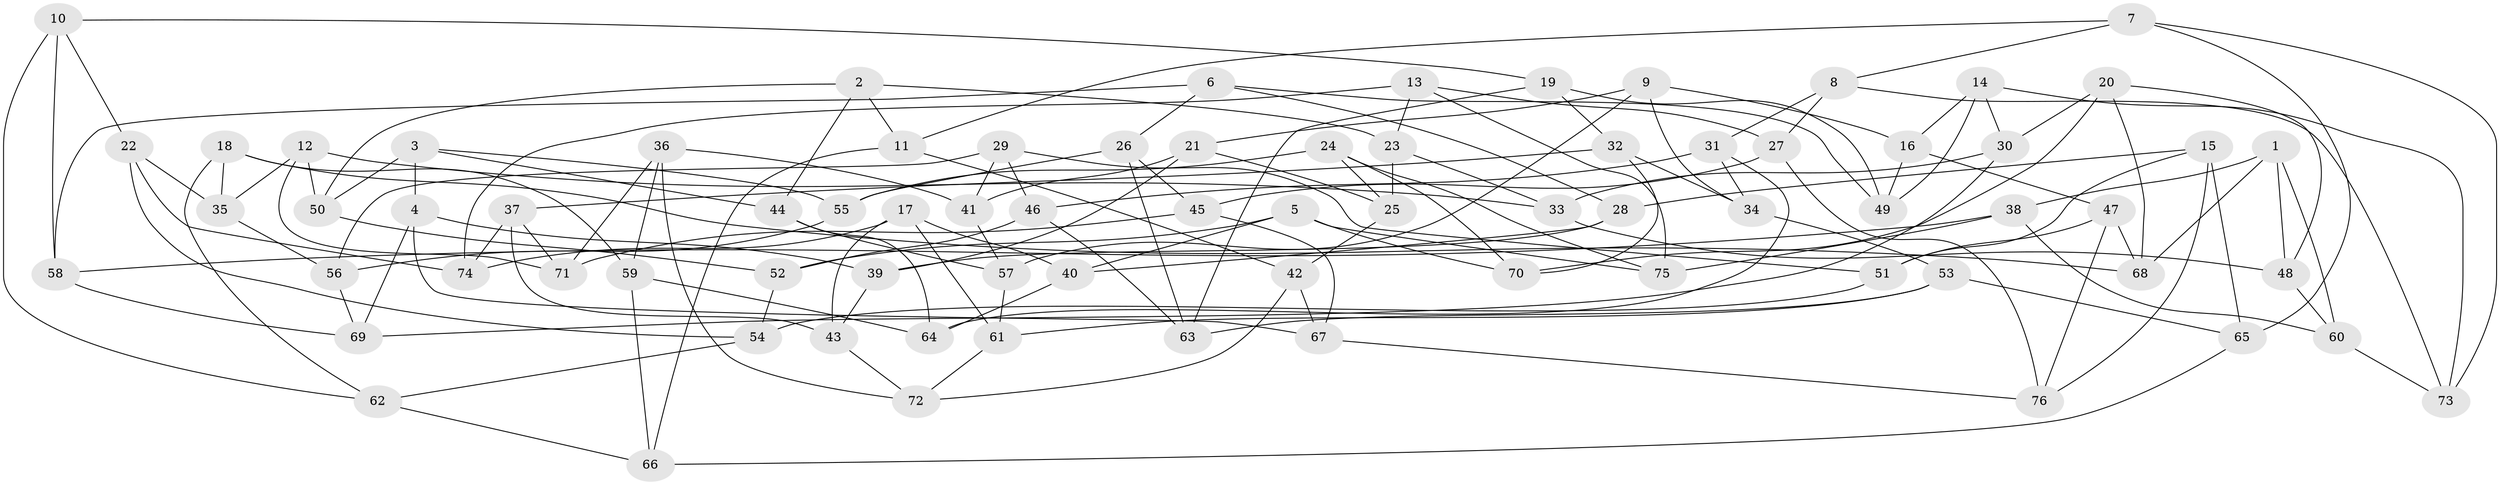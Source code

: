// coarse degree distribution, {4: 0.35555555555555557, 6: 0.6, 5: 0.044444444444444446}
// Generated by graph-tools (version 1.1) at 2025/24/03/03/25 07:24:30]
// undirected, 76 vertices, 152 edges
graph export_dot {
graph [start="1"]
  node [color=gray90,style=filled];
  1;
  2;
  3;
  4;
  5;
  6;
  7;
  8;
  9;
  10;
  11;
  12;
  13;
  14;
  15;
  16;
  17;
  18;
  19;
  20;
  21;
  22;
  23;
  24;
  25;
  26;
  27;
  28;
  29;
  30;
  31;
  32;
  33;
  34;
  35;
  36;
  37;
  38;
  39;
  40;
  41;
  42;
  43;
  44;
  45;
  46;
  47;
  48;
  49;
  50;
  51;
  52;
  53;
  54;
  55;
  56;
  57;
  58;
  59;
  60;
  61;
  62;
  63;
  64;
  65;
  66;
  67;
  68;
  69;
  70;
  71;
  72;
  73;
  74;
  75;
  76;
  1 -- 60;
  1 -- 38;
  1 -- 48;
  1 -- 68;
  2 -- 44;
  2 -- 11;
  2 -- 23;
  2 -- 50;
  3 -- 50;
  3 -- 44;
  3 -- 4;
  3 -- 55;
  4 -- 67;
  4 -- 39;
  4 -- 69;
  5 -- 40;
  5 -- 52;
  5 -- 75;
  5 -- 70;
  6 -- 58;
  6 -- 49;
  6 -- 28;
  6 -- 26;
  7 -- 73;
  7 -- 65;
  7 -- 8;
  7 -- 11;
  8 -- 31;
  8 -- 73;
  8 -- 27;
  9 -- 57;
  9 -- 16;
  9 -- 34;
  9 -- 21;
  10 -- 22;
  10 -- 62;
  10 -- 58;
  10 -- 19;
  11 -- 42;
  11 -- 66;
  12 -- 33;
  12 -- 71;
  12 -- 35;
  12 -- 50;
  13 -- 74;
  13 -- 23;
  13 -- 27;
  13 -- 75;
  14 -- 73;
  14 -- 49;
  14 -- 30;
  14 -- 16;
  15 -- 76;
  15 -- 28;
  15 -- 65;
  15 -- 51;
  16 -- 47;
  16 -- 49;
  17 -- 61;
  17 -- 40;
  17 -- 43;
  17 -- 74;
  18 -- 59;
  18 -- 35;
  18 -- 68;
  18 -- 62;
  19 -- 49;
  19 -- 63;
  19 -- 32;
  20 -- 30;
  20 -- 68;
  20 -- 70;
  20 -- 48;
  21 -- 41;
  21 -- 25;
  21 -- 39;
  22 -- 54;
  22 -- 74;
  22 -- 35;
  23 -- 33;
  23 -- 25;
  24 -- 25;
  24 -- 75;
  24 -- 70;
  24 -- 55;
  25 -- 42;
  26 -- 55;
  26 -- 45;
  26 -- 63;
  27 -- 76;
  27 -- 45;
  28 -- 39;
  28 -- 40;
  29 -- 51;
  29 -- 46;
  29 -- 56;
  29 -- 41;
  30 -- 69;
  30 -- 33;
  31 -- 34;
  31 -- 64;
  31 -- 46;
  32 -- 37;
  32 -- 70;
  32 -- 34;
  33 -- 48;
  34 -- 53;
  35 -- 56;
  36 -- 72;
  36 -- 41;
  36 -- 59;
  36 -- 71;
  37 -- 74;
  37 -- 43;
  37 -- 71;
  38 -- 60;
  38 -- 75;
  38 -- 58;
  39 -- 43;
  40 -- 64;
  41 -- 57;
  42 -- 67;
  42 -- 72;
  43 -- 72;
  44 -- 64;
  44 -- 57;
  45 -- 71;
  45 -- 67;
  46 -- 52;
  46 -- 63;
  47 -- 76;
  47 -- 68;
  47 -- 51;
  48 -- 60;
  50 -- 52;
  51 -- 54;
  52 -- 54;
  53 -- 63;
  53 -- 65;
  53 -- 61;
  54 -- 62;
  55 -- 56;
  56 -- 69;
  57 -- 61;
  58 -- 69;
  59 -- 66;
  59 -- 64;
  60 -- 73;
  61 -- 72;
  62 -- 66;
  65 -- 66;
  67 -- 76;
}
